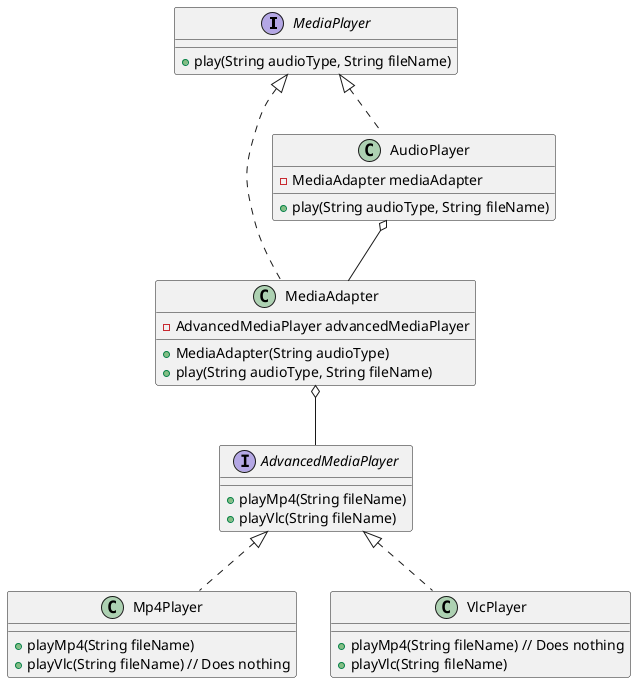 @startuml
interface MediaPlayer {
    +play(String audioType, String fileName)
}

interface AdvancedMediaPlayer {
    +playMp4(String fileName)
    +playVlc(String fileName)
}

class Mp4Player implements AdvancedMediaPlayer {
    +playMp4(String fileName)
    +playVlc(String fileName) // Does nothing
}

class VlcPlayer implements AdvancedMediaPlayer {
    +playMp4(String fileName) // Does nothing
    +playVlc(String fileName)
}

class MediaAdapter implements MediaPlayer {
    - AdvancedMediaPlayer advancedMediaPlayer
    + MediaAdapter(String audioType)
    + play(String audioType, String fileName)
}

class AudioPlayer implements MediaPlayer {
    - MediaAdapter mediaAdapter
    + play(String audioType, String fileName)
}


MediaAdapter o-- AdvancedMediaPlayer
AudioPlayer o-- MediaAdapter

@enduml
